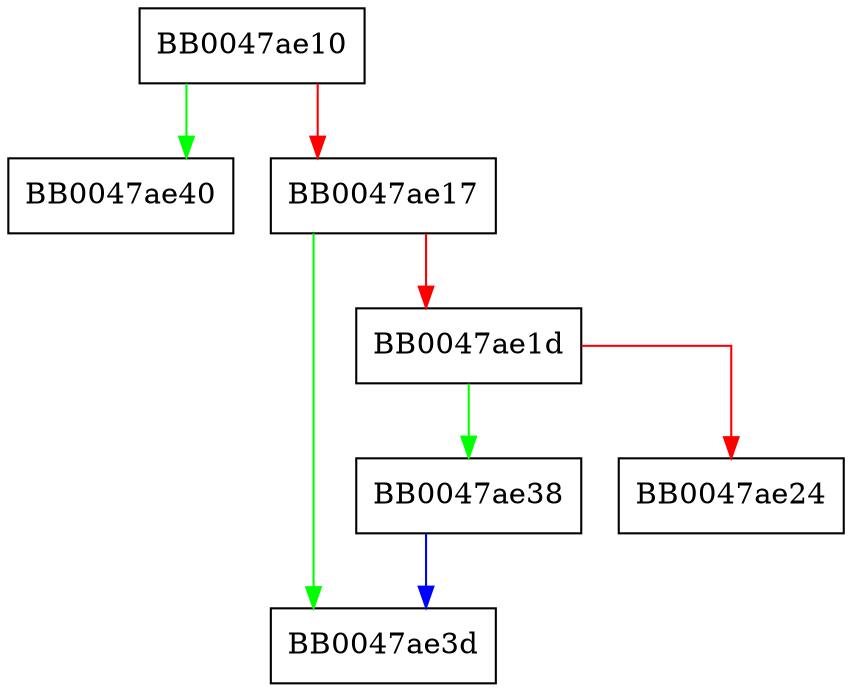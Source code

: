 digraph ssl3_renegotiate {
  node [shape="box"];
  graph [splines=ortho];
  BB0047ae10 -> BB0047ae40 [color="green"];
  BB0047ae10 -> BB0047ae17 [color="red"];
  BB0047ae17 -> BB0047ae3d [color="green"];
  BB0047ae17 -> BB0047ae1d [color="red"];
  BB0047ae1d -> BB0047ae38 [color="green"];
  BB0047ae1d -> BB0047ae24 [color="red"];
  BB0047ae38 -> BB0047ae3d [color="blue"];
}